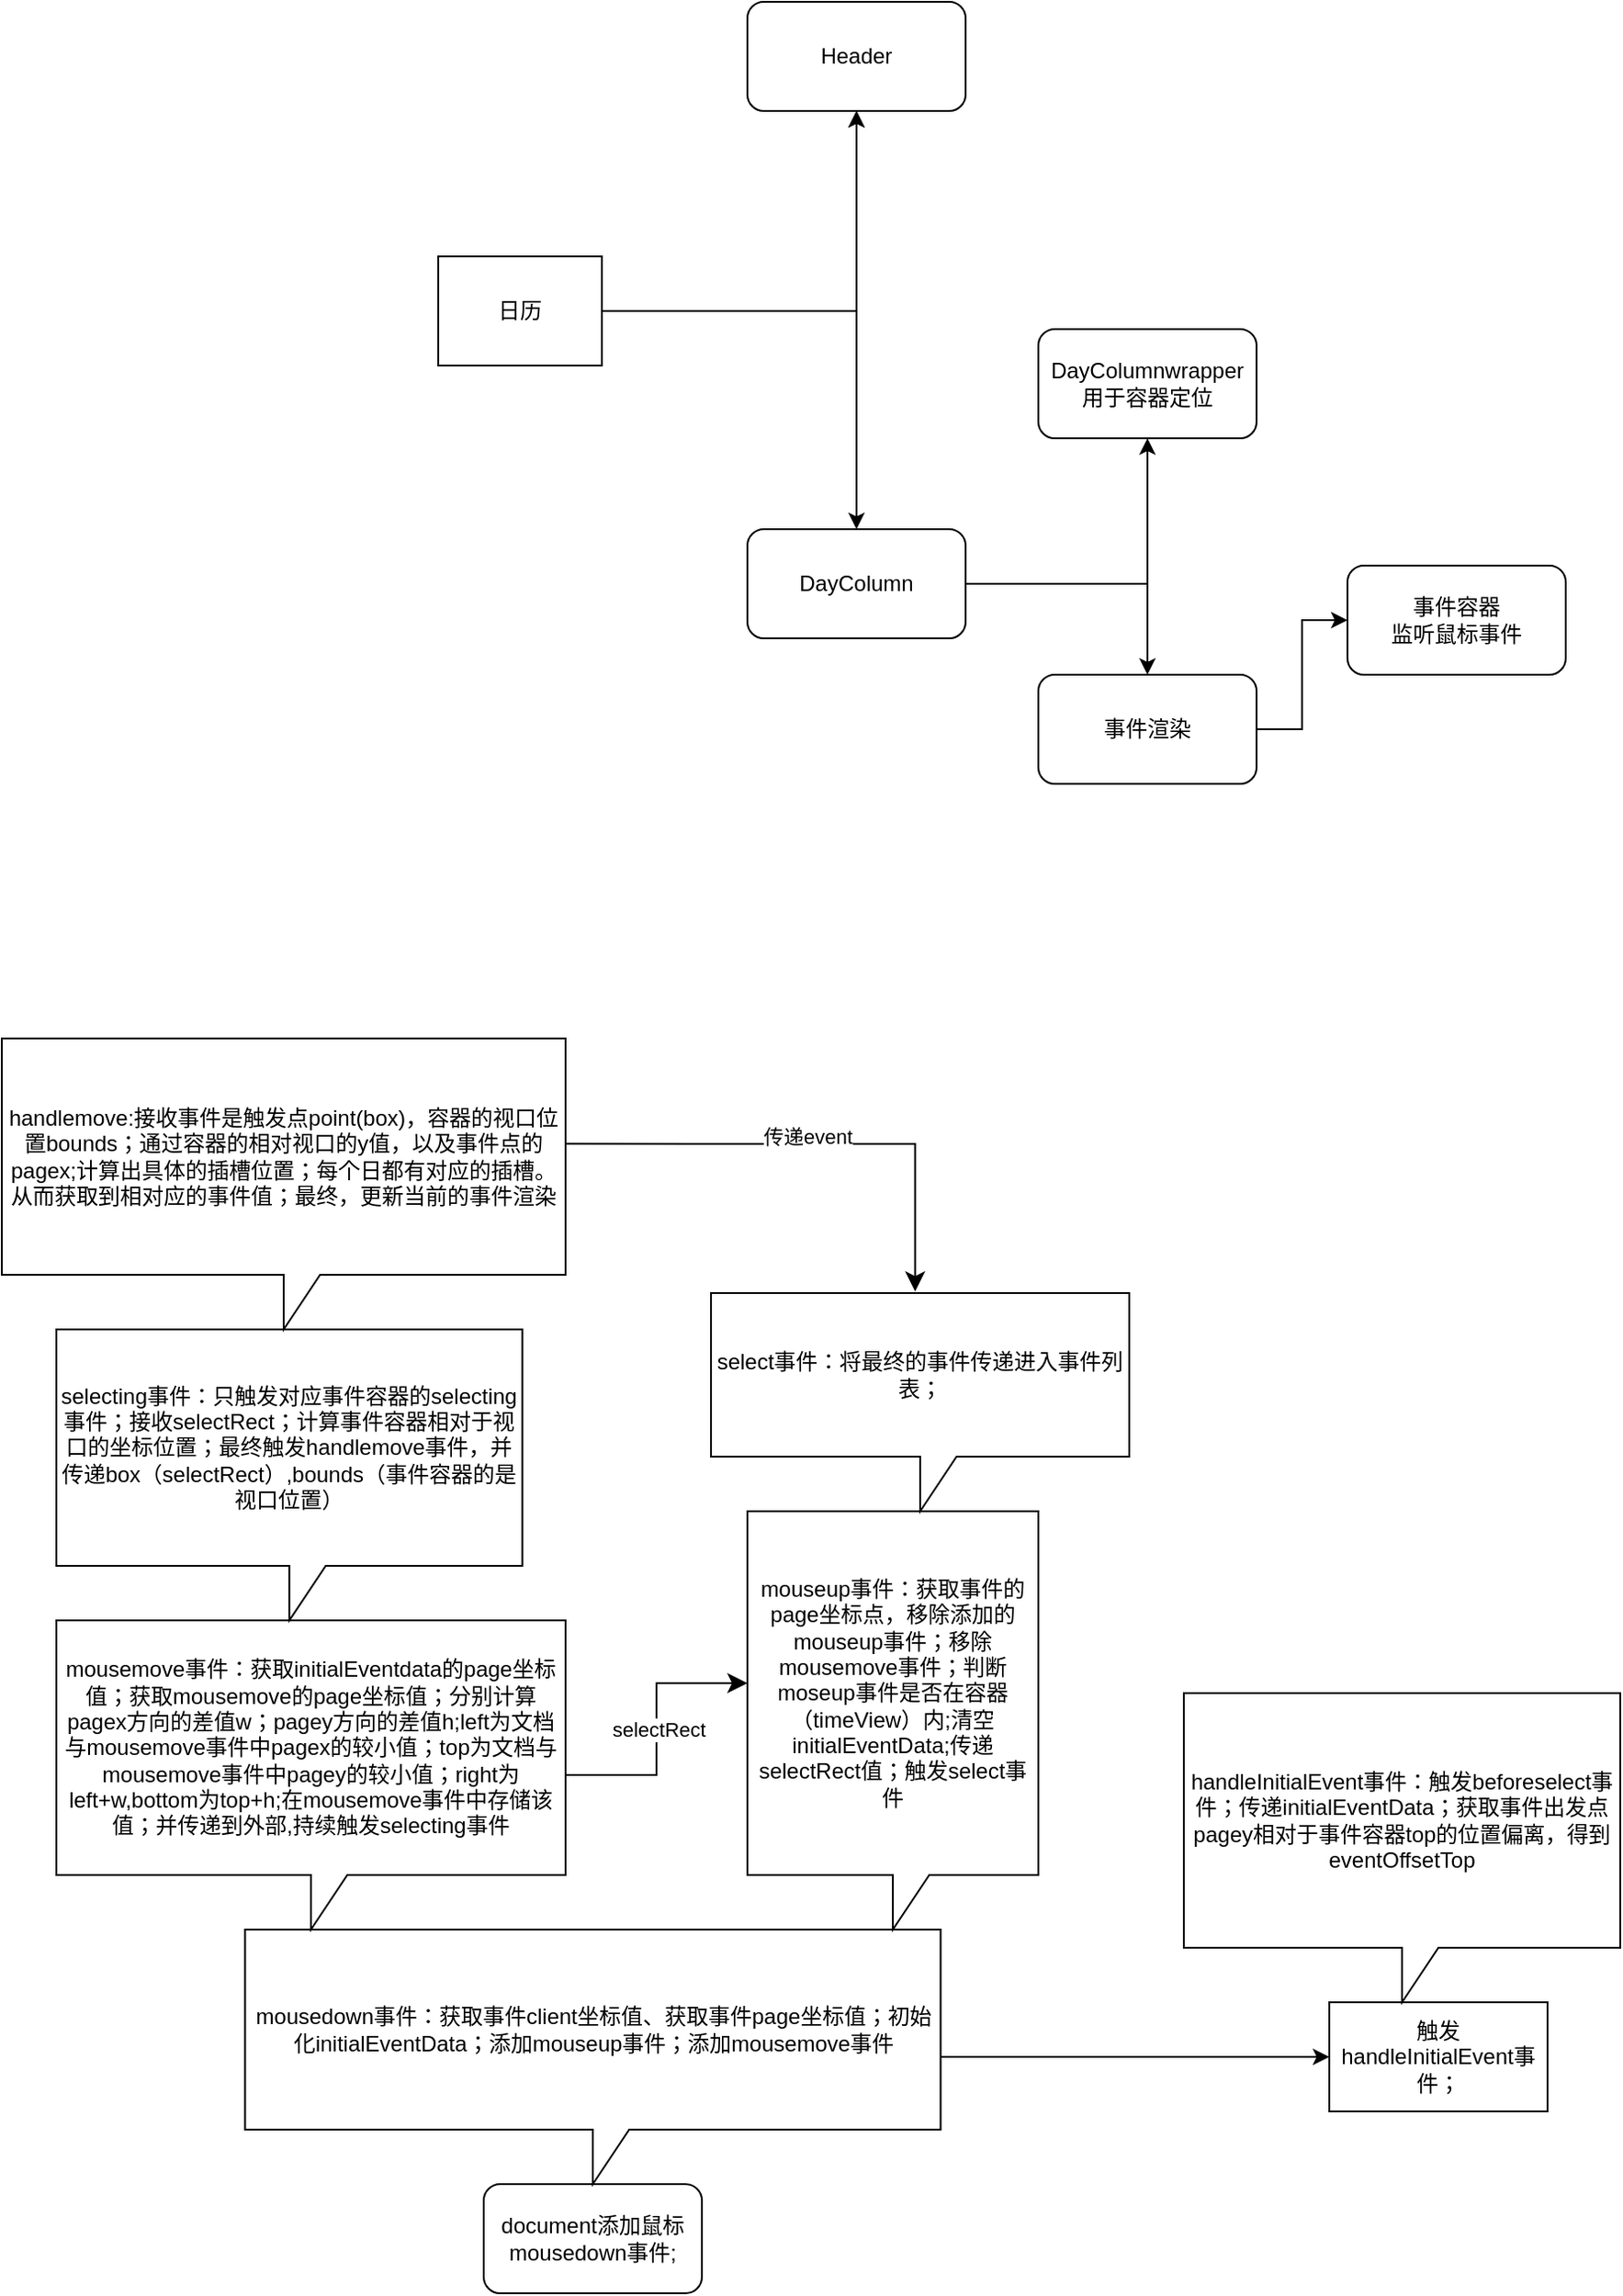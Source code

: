 <mxfile version="20.7.4" type="device"><diagram id="vSOdcVAHqo1Vs92Gna5B" name="第 1 页"><mxGraphModel dx="1749" dy="862" grid="1" gridSize="10" guides="1" tooltips="1" connect="0" arrows="1" fold="1" page="1" pageScale="1" pageWidth="827" pageHeight="1169" math="0" shadow="0"><root><mxCell id="0"/><mxCell id="1" parent="0"/><mxCell id="UU3EHmxwVPp48erk96eS-19" value="" style="edgeStyle=orthogonalEdgeStyle;rounded=0;orthogonalLoop=1;jettySize=auto;html=1;" parent="1" source="UU3EHmxwVPp48erk96eS-15" target="UU3EHmxwVPp48erk96eS-18" edge="1"><mxGeometry relative="1" as="geometry"/></mxCell><mxCell id="UU3EHmxwVPp48erk96eS-20" value="" style="edgeStyle=orthogonalEdgeStyle;rounded=0;orthogonalLoop=1;jettySize=auto;html=1;" parent="1" source="UU3EHmxwVPp48erk96eS-15" target="UU3EHmxwVPp48erk96eS-18" edge="1"><mxGeometry relative="1" as="geometry"/></mxCell><mxCell id="UU3EHmxwVPp48erk96eS-25" style="edgeStyle=orthogonalEdgeStyle;rounded=0;orthogonalLoop=1;jettySize=auto;html=1;" parent="1" source="UU3EHmxwVPp48erk96eS-15" target="UU3EHmxwVPp48erk96eS-21" edge="1"><mxGeometry relative="1" as="geometry"/></mxCell><mxCell id="UU3EHmxwVPp48erk96eS-15" value="日历" style="rounded=1;whiteSpace=wrap;html=1;arcSize=0;" parent="1" vertex="1"><mxGeometry x="-550" y="390" width="90" height="60" as="geometry"/></mxCell><mxCell id="UU3EHmxwVPp48erk96eS-18" value="Header" style="whiteSpace=wrap;html=1;rounded=1;" parent="1" vertex="1"><mxGeometry x="-380" y="250" width="120" height="60" as="geometry"/></mxCell><mxCell id="UU3EHmxwVPp48erk96eS-27" value="" style="edgeStyle=orthogonalEdgeStyle;rounded=0;orthogonalLoop=1;jettySize=auto;html=1;" parent="1" source="UU3EHmxwVPp48erk96eS-21" target="UU3EHmxwVPp48erk96eS-26" edge="1"><mxGeometry relative="1" as="geometry"/></mxCell><mxCell id="UU3EHmxwVPp48erk96eS-29" value="" style="edgeStyle=orthogonalEdgeStyle;rounded=0;orthogonalLoop=1;jettySize=auto;html=1;" parent="1" source="UU3EHmxwVPp48erk96eS-21" target="UU3EHmxwVPp48erk96eS-28" edge="1"><mxGeometry relative="1" as="geometry"/></mxCell><mxCell id="UU3EHmxwVPp48erk96eS-21" value="DayColumn" style="whiteSpace=wrap;html=1;rounded=1;" parent="1" vertex="1"><mxGeometry x="-380" y="540" width="120" height="60" as="geometry"/></mxCell><mxCell id="UU3EHmxwVPp48erk96eS-26" value="DayColumnwrapper&lt;br&gt;用于容器定位" style="whiteSpace=wrap;html=1;rounded=1;" parent="1" vertex="1"><mxGeometry x="-220" y="430" width="120" height="60" as="geometry"/></mxCell><mxCell id="UU3EHmxwVPp48erk96eS-31" value="" style="edgeStyle=orthogonalEdgeStyle;rounded=0;orthogonalLoop=1;jettySize=auto;html=1;" parent="1" source="UU3EHmxwVPp48erk96eS-28" target="UU3EHmxwVPp48erk96eS-30" edge="1"><mxGeometry relative="1" as="geometry"/></mxCell><mxCell id="UU3EHmxwVPp48erk96eS-28" value="事件渲染" style="whiteSpace=wrap;html=1;rounded=1;" parent="1" vertex="1"><mxGeometry x="-220" y="620" width="120" height="60" as="geometry"/></mxCell><mxCell id="UU3EHmxwVPp48erk96eS-30" value="事件容器&lt;br&gt;监听鼠标事件" style="whiteSpace=wrap;html=1;rounded=1;" parent="1" vertex="1"><mxGeometry x="-50" y="560" width="120" height="60" as="geometry"/></mxCell><mxCell id="0lOsObTQ0NOUfBav_HIt-1" value="document添加鼠标mousedown事件;" style="rounded=1;whiteSpace=wrap;html=1;" vertex="1" parent="1"><mxGeometry x="-525" y="1450" width="120" height="60" as="geometry"/></mxCell><mxCell id="0lOsObTQ0NOUfBav_HIt-15" value="" style="edgeStyle=orthogonalEdgeStyle;rounded=0;orthogonalLoop=1;jettySize=auto;html=1;" edge="1" parent="1" source="0lOsObTQ0NOUfBav_HIt-3" target="0lOsObTQ0NOUfBav_HIt-14"><mxGeometry relative="1" as="geometry"/></mxCell><mxCell id="0lOsObTQ0NOUfBav_HIt-3" value="mousedown事件：获取事件client坐标值、获取事件page坐标值；初始化initialEventData；添加mouseup事件；添加mousemove事件" style="shape=callout;whiteSpace=wrap;html=1;perimeter=calloutPerimeter;" vertex="1" parent="1"><mxGeometry x="-656.25" y="1310" width="382.5" height="140" as="geometry"/></mxCell><mxCell id="0lOsObTQ0NOUfBav_HIt-5" value="mouseup事件：获取事件的page坐标点，移除添加的mouseup事件；移除mousemove事件；判断moseup事件是否在容器（timeView）内;清空initialEventData;传递selectRect值；触发select事件" style="shape=callout;whiteSpace=wrap;html=1;perimeter=calloutPerimeter;" vertex="1" parent="1"><mxGeometry x="-380" y="1080" width="160" height="230" as="geometry"/></mxCell><mxCell id="0lOsObTQ0NOUfBav_HIt-6" value="mousemove事件：获取initialEventdata的page坐标值；获取mousemove的page坐标值；分别计算pagex方向的差值w；pagey方向的差值h;left为文档与mousemove事件中pagex的较小值；top为文档与mousemove事件中pagey的较小值；right为left+w,bottom为top+h;在mousemove事件中存储该值；并传递到外部,持续触发selecting事件" style="shape=callout;whiteSpace=wrap;html=1;perimeter=calloutPerimeter;" vertex="1" parent="1"><mxGeometry x="-760" y="1140" width="280" height="170" as="geometry"/></mxCell><mxCell id="0lOsObTQ0NOUfBav_HIt-9" value="" style="edgeStyle=elbowEdgeStyle;elbow=horizontal;endArrow=classic;html=1;curved=0;rounded=0;endSize=8;startSize=8;entryX=0;entryY=0.411;entryDx=0;entryDy=0;entryPerimeter=0;" edge="1" parent="1" source="0lOsObTQ0NOUfBav_HIt-6" target="0lOsObTQ0NOUfBav_HIt-5"><mxGeometry width="50" height="50" relative="1" as="geometry"><mxPoint x="-470" y="1240" as="sourcePoint"/><mxPoint x="-420" y="1190" as="targetPoint"/></mxGeometry></mxCell><mxCell id="0lOsObTQ0NOUfBav_HIt-11" value="selectRect" style="edgeLabel;html=1;align=center;verticalAlign=middle;resizable=0;points=[];" vertex="1" connectable="0" parent="0lOsObTQ0NOUfBav_HIt-9"><mxGeometry x="0.162" y="-1" relative="1" as="geometry"><mxPoint y="12" as="offset"/></mxGeometry></mxCell><mxCell id="0lOsObTQ0NOUfBav_HIt-12" value="selecting事件：只触发对应事件容器的selecting事件；接收selectRect；计算事件容器相对于视口的坐标位置；最终触发handlemove事件，并传递box（selectRect）,bounds（事件容器的是视口位置）" style="shape=callout;whiteSpace=wrap;html=1;perimeter=calloutPerimeter;" vertex="1" parent="1"><mxGeometry x="-760" y="980" width="256.25" height="160" as="geometry"/></mxCell><mxCell id="0lOsObTQ0NOUfBav_HIt-13" value="handlemove:接收事件是触发点point(box)，容器的视口位置bounds；通过容器的相对视口的y值，以及事件点的pagex;计算出具体的插槽位置；每个日都有对应的插槽。从而获取到相对应的事件值；最终，更新当前的事件渲染" style="shape=callout;whiteSpace=wrap;html=1;perimeter=calloutPerimeter;" vertex="1" parent="1"><mxGeometry x="-790" y="820" width="310" height="160" as="geometry"/></mxCell><mxCell id="0lOsObTQ0NOUfBav_HIt-14" value="触发handleInitialEvent事件；" style="whiteSpace=wrap;html=1;" vertex="1" parent="1"><mxGeometry x="-60" y="1350" width="120" height="60" as="geometry"/></mxCell><mxCell id="0lOsObTQ0NOUfBav_HIt-16" value="handleInitialEvent事件：触发beforeselect事件；传递initialEventData；获取事件出发点pagey相对于事件容器top的位置偏离，得到eventOffsetTop" style="shape=callout;whiteSpace=wrap;html=1;perimeter=calloutPerimeter;" vertex="1" parent="1"><mxGeometry x="-140" y="1180" width="240" height="170" as="geometry"/></mxCell><mxCell id="0lOsObTQ0NOUfBav_HIt-17" value="select事件：将最终的事件传递进入事件列表；" style="shape=callout;whiteSpace=wrap;html=1;perimeter=calloutPerimeter;" vertex="1" parent="1"><mxGeometry x="-400" y="960" width="230" height="120" as="geometry"/></mxCell><mxCell id="0lOsObTQ0NOUfBav_HIt-18" value="" style="edgeStyle=elbowEdgeStyle;elbow=vertical;endArrow=classic;html=1;curved=0;rounded=0;endSize=8;startSize=8;exitX=1.001;exitY=0.362;exitDx=0;exitDy=0;exitPerimeter=0;entryX=0.488;entryY=-0.007;entryDx=0;entryDy=0;entryPerimeter=0;" edge="1" parent="1" source="0lOsObTQ0NOUfBav_HIt-13" target="0lOsObTQ0NOUfBav_HIt-17"><mxGeometry width="50" height="50" relative="1" as="geometry"><mxPoint x="-370" y="840" as="sourcePoint"/><mxPoint x="-230" y="950" as="targetPoint"/><Array as="points"><mxPoint x="-300" y="878"/><mxPoint x="-250" y="920"/><mxPoint x="-290" y="880"/><mxPoint x="-230" y="930"/><mxPoint x="-350" y="850"/><mxPoint x="-460" y="970"/><mxPoint x="-430" y="890"/></Array></mxGeometry></mxCell><mxCell id="0lOsObTQ0NOUfBav_HIt-19" value="传递event" style="edgeLabel;html=1;align=center;verticalAlign=middle;resizable=0;points=[];" vertex="1" connectable="0" parent="0lOsObTQ0NOUfBav_HIt-18"><mxGeometry x="-0.025" y="4" relative="1" as="geometry"><mxPoint as="offset"/></mxGeometry></mxCell></root></mxGraphModel></diagram></mxfile>